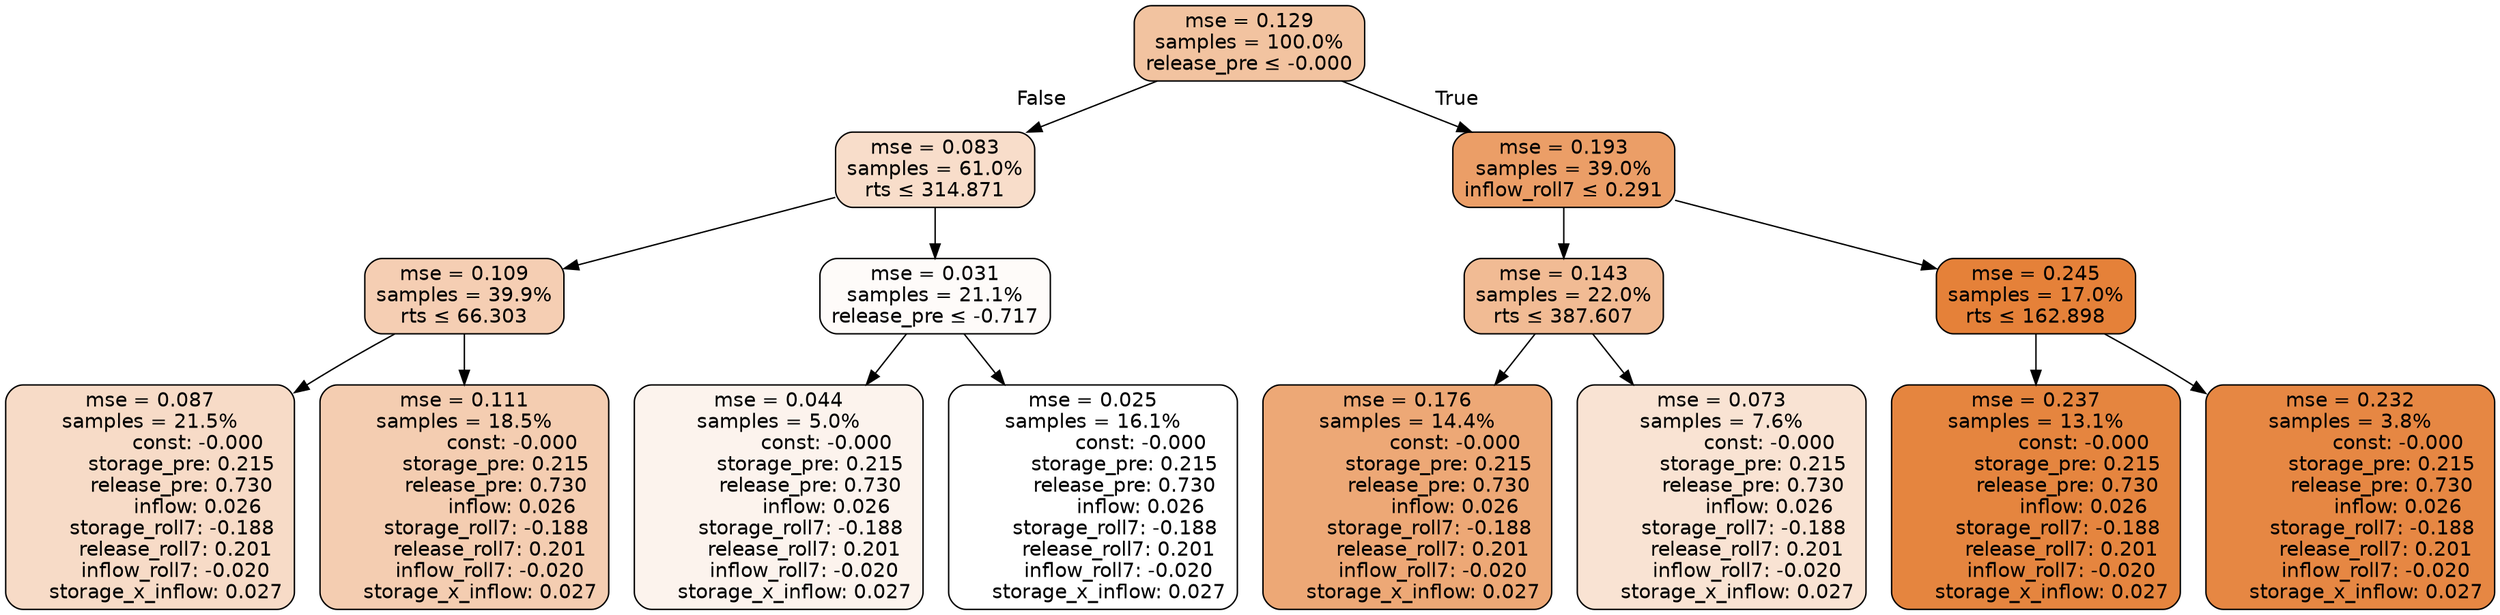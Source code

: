 digraph tree {
node [shape=rectangle, style="filled, rounded", color="black", fontname=helvetica] ;
edge [fontname=helvetica] ;
	"0" [label="mse = 0.129
samples = 100.0%
release_pre &le; -0.000", fillcolor="#f2c3a0"]
	"1" [label="mse = 0.083
samples = 61.0%
rts &le; 314.871", fillcolor="#f8ddca"]
	"2" [label="mse = 0.109
samples = 39.9%
rts &le; 66.303", fillcolor="#f5ceb3"]
	"3" [label="mse = 0.087
samples = 21.5%
               const: -0.000
          storage_pre: 0.215
          release_pre: 0.730
               inflow: 0.026
       storage_roll7: -0.188
        release_roll7: 0.201
        inflow_roll7: -0.020
     storage_x_inflow: 0.027", fillcolor="#f7dbc7"]
	"4" [label="mse = 0.111
samples = 18.5%
               const: -0.000
          storage_pre: 0.215
          release_pre: 0.730
               inflow: 0.026
       storage_roll7: -0.188
        release_roll7: 0.201
        inflow_roll7: -0.020
     storage_x_inflow: 0.027", fillcolor="#f4cdb1"]
	"5" [label="mse = 0.031
samples = 21.1%
release_pre &le; -0.717", fillcolor="#fefbf9"]
	"6" [label="mse = 0.044
samples = 5.0%
               const: -0.000
          storage_pre: 0.215
          release_pre: 0.730
               inflow: 0.026
       storage_roll7: -0.188
        release_roll7: 0.201
        inflow_roll7: -0.020
     storage_x_inflow: 0.027", fillcolor="#fcf3ed"]
	"7" [label="mse = 0.025
samples = 16.1%
               const: -0.000
          storage_pre: 0.215
          release_pre: 0.730
               inflow: 0.026
       storage_roll7: -0.188
        release_roll7: 0.201
        inflow_roll7: -0.020
     storage_x_inflow: 0.027", fillcolor="#ffffff"]
	"8" [label="mse = 0.193
samples = 39.0%
inflow_roll7 &le; 0.291", fillcolor="#eb9e67"]
	"9" [label="mse = 0.143
samples = 22.0%
rts &le; 387.607", fillcolor="#f1bb94"]
	"10" [label="mse = 0.176
samples = 14.4%
               const: -0.000
          storage_pre: 0.215
          release_pre: 0.730
               inflow: 0.026
       storage_roll7: -0.188
        release_roll7: 0.201
        inflow_roll7: -0.020
     storage_x_inflow: 0.027", fillcolor="#eda876"]
	"11" [label="mse = 0.073
samples = 7.6%
               const: -0.000
          storage_pre: 0.215
          release_pre: 0.730
               inflow: 0.026
       storage_roll7: -0.188
        release_roll7: 0.201
        inflow_roll7: -0.020
     storage_x_inflow: 0.027", fillcolor="#f9e3d3"]
	"12" [label="mse = 0.245
samples = 17.0%
rts &le; 162.898", fillcolor="#e58139"]
	"13" [label="mse = 0.237
samples = 13.1%
               const: -0.000
          storage_pre: 0.215
          release_pre: 0.730
               inflow: 0.026
       storage_roll7: -0.188
        release_roll7: 0.201
        inflow_roll7: -0.020
     storage_x_inflow: 0.027", fillcolor="#e5853f"]
	"14" [label="mse = 0.232
samples = 3.8%
               const: -0.000
          storage_pre: 0.215
          release_pre: 0.730
               inflow: 0.026
       storage_roll7: -0.188
        release_roll7: 0.201
        inflow_roll7: -0.020
     storage_x_inflow: 0.027", fillcolor="#e68743"]

	"0" -> "1" [labeldistance=2.5, labelangle=45, headlabel="False"]
	"1" -> "2"
	"2" -> "3"
	"2" -> "4"
	"1" -> "5"
	"5" -> "6"
	"5" -> "7"
	"0" -> "8" [labeldistance=2.5, labelangle=-45, headlabel="True"]
	"8" -> "9"
	"9" -> "10"
	"9" -> "11"
	"8" -> "12"
	"12" -> "13"
	"12" -> "14"
}